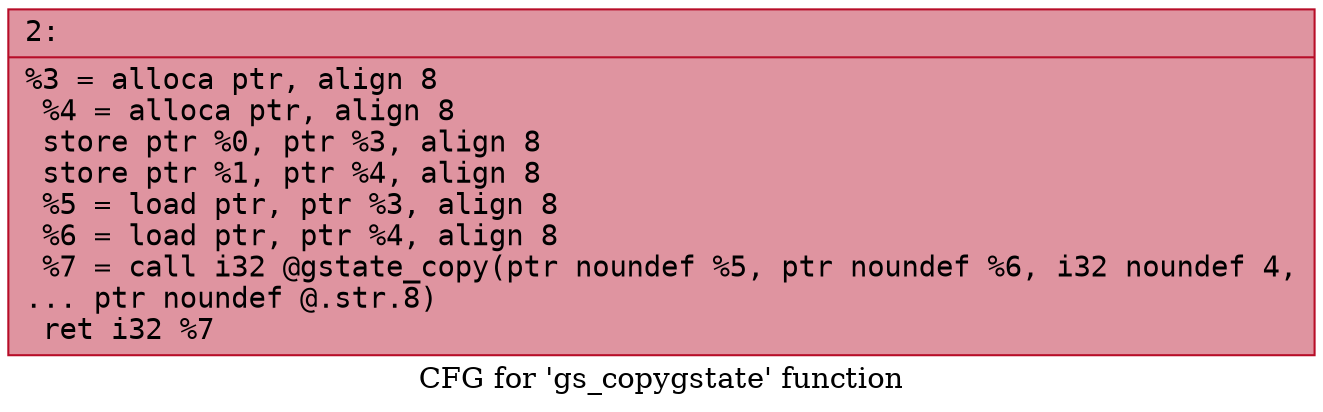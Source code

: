 digraph "CFG for 'gs_copygstate' function" {
	label="CFG for 'gs_copygstate' function";

	Node0x600000df8820 [shape=record,color="#b70d28ff", style=filled, fillcolor="#b70d2870" fontname="Courier",label="{2:\l|  %3 = alloca ptr, align 8\l  %4 = alloca ptr, align 8\l  store ptr %0, ptr %3, align 8\l  store ptr %1, ptr %4, align 8\l  %5 = load ptr, ptr %3, align 8\l  %6 = load ptr, ptr %4, align 8\l  %7 = call i32 @gstate_copy(ptr noundef %5, ptr noundef %6, i32 noundef 4,\l... ptr noundef @.str.8)\l  ret i32 %7\l}"];
}
